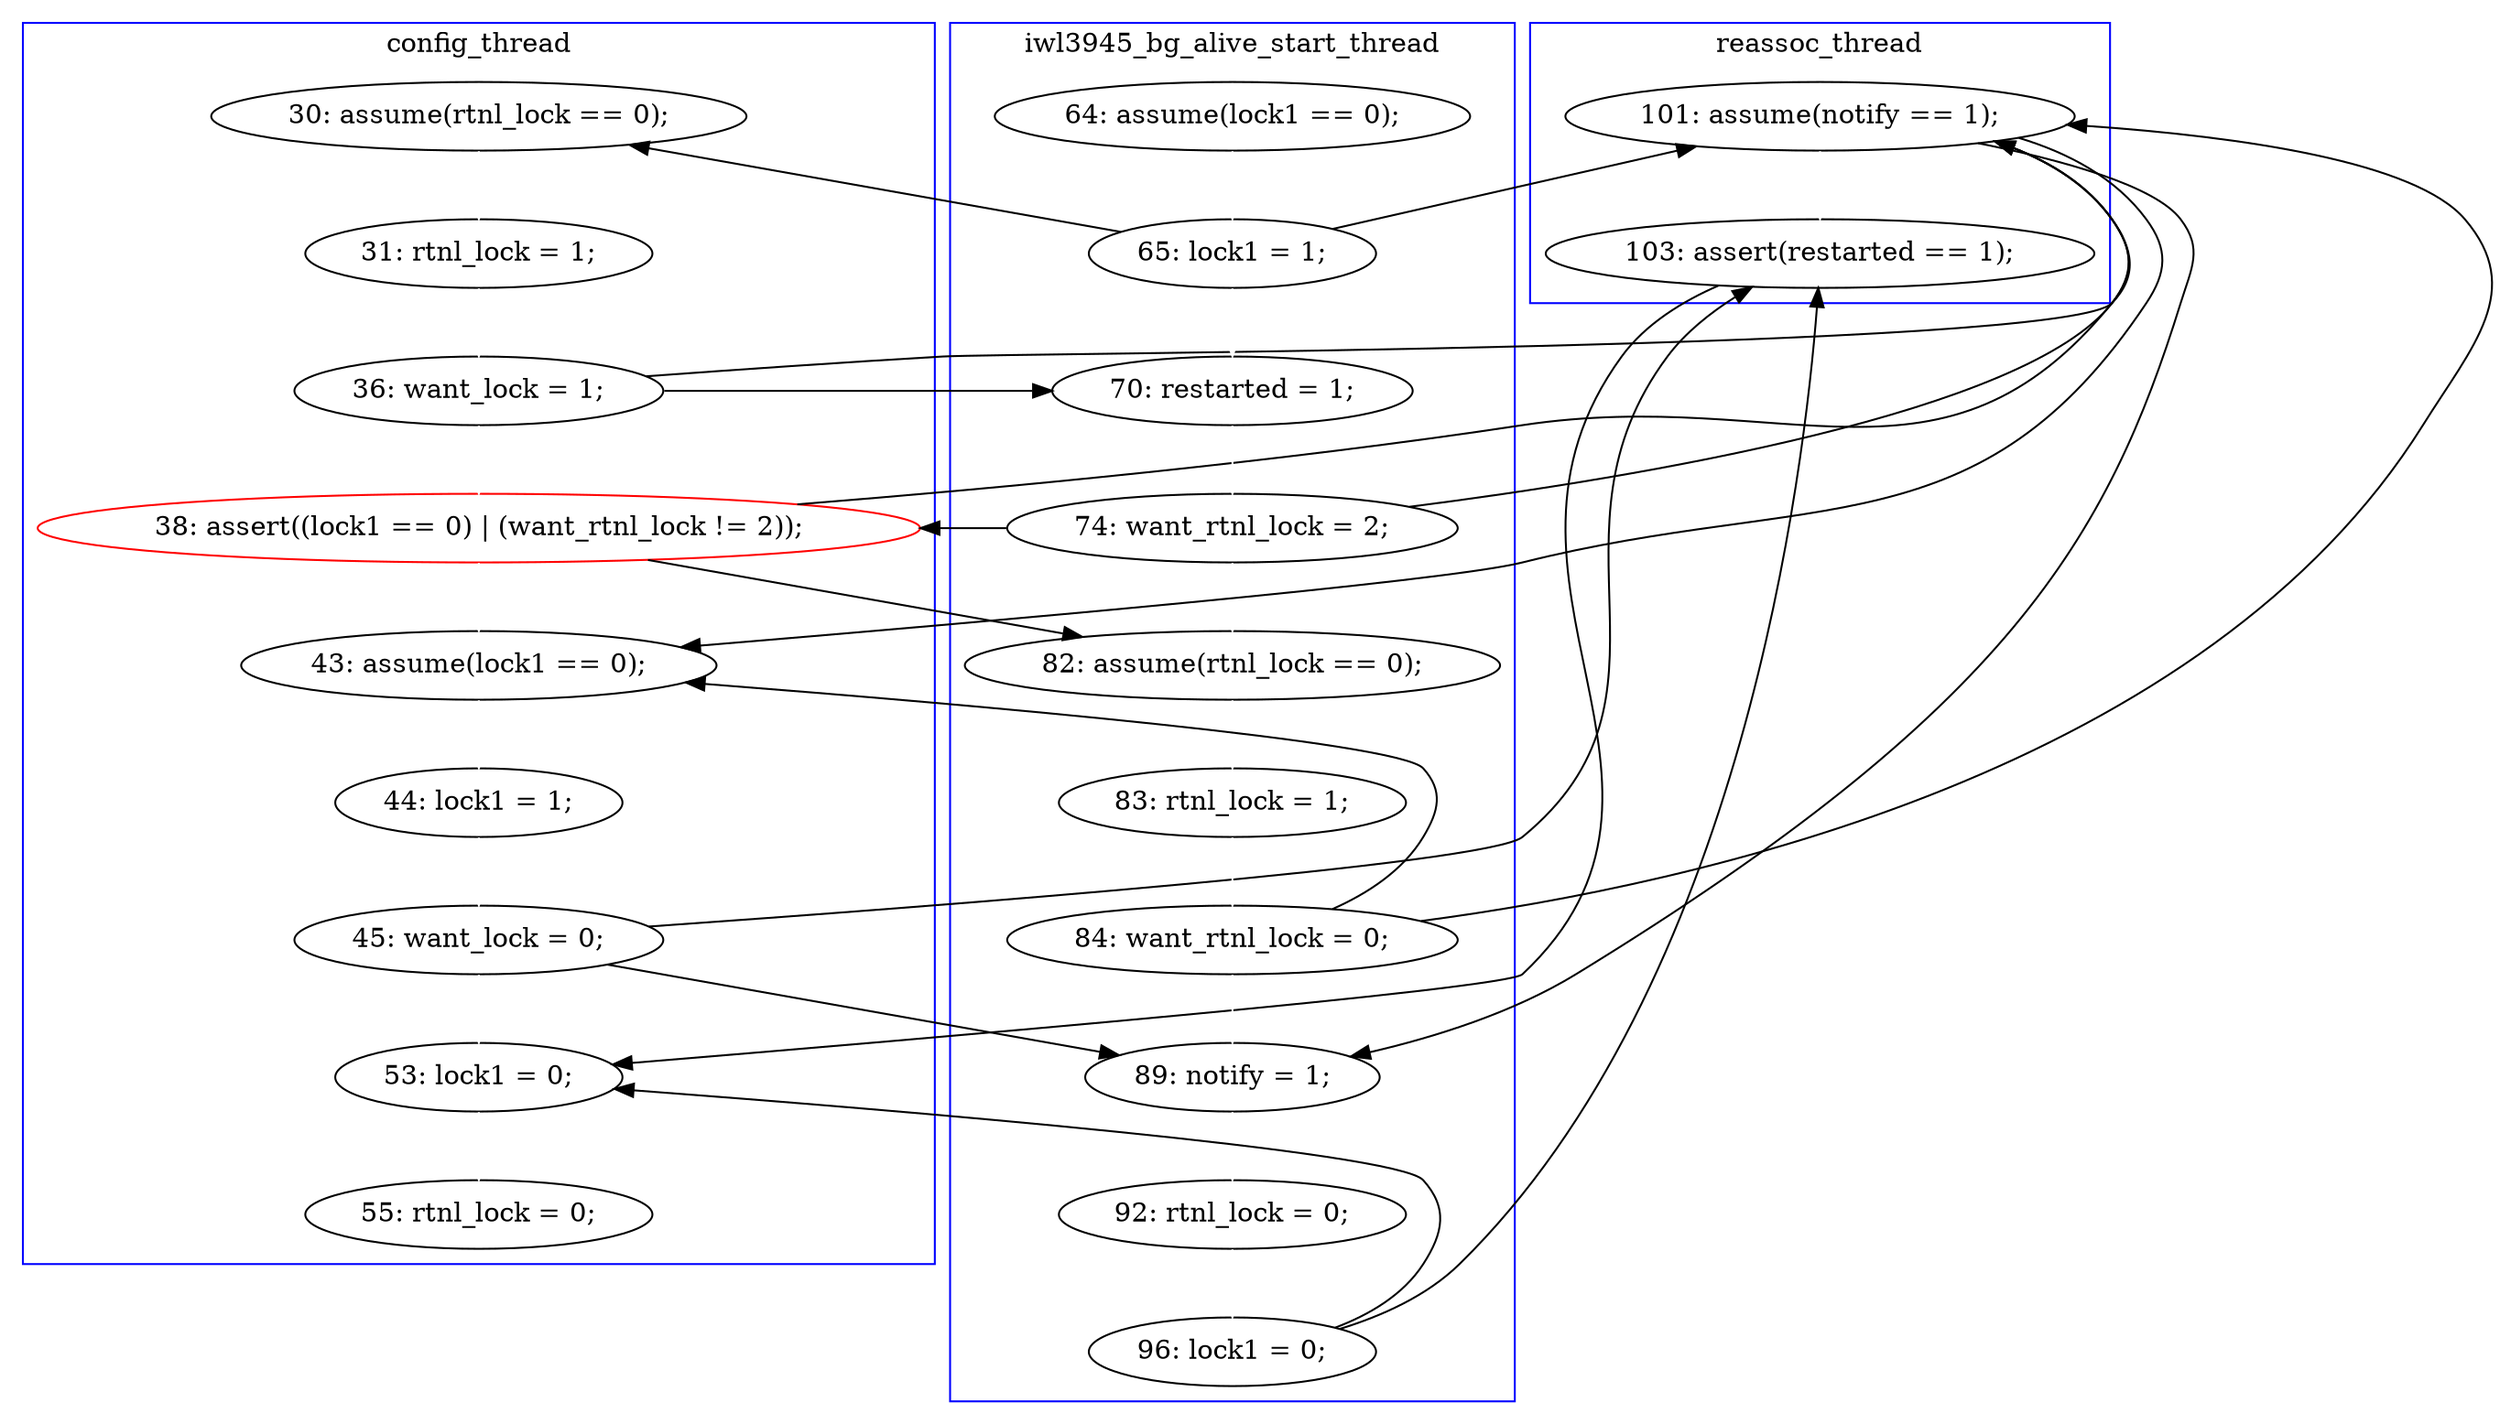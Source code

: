 digraph Counterexample {
	20 -> 22 [color = white, style = solid]
	32 -> 33 [color = black, style = solid, constraint = false]
	20 -> 21 [color = black, style = solid, constraint = false]
	18 -> 25 [color = black, style = solid, constraint = false]
	19 -> 20 [color = white, style = solid]
	25 -> 32 [color = white, style = solid]
	21 -> 26 [color = white, style = solid]
	17 -> 18 [color = white, style = solid]
	24 -> 29 [color = white, style = solid]
	15 -> 19 [color = white, style = solid]
	29 -> 30 [color = white, style = solid]
	28 -> 29 [color = black, style = solid, constraint = false]
	20 -> 25 [color = black, style = solid, constraint = false]
	24 -> 25 [color = black, style = solid, constraint = false]
	15 -> 16 [color = black, style = solid, constraint = false]
	18 -> 21 [color = white, style = solid]
	30 -> 31 [color = white, style = solid]
	25 -> 26 [color = black, style = solid, constraint = false]
	16 -> 17 [color = white, style = solid]
	15 -> 25 [color = black, style = solid, constraint = false]
	22 -> 23 [color = white, style = solid]
	14 -> 15 [color = white, style = solid]
	28 -> 33 [color = white, style = solid]
	31 -> 33 [color = black, style = solid, constraint = false]
	28 -> 32 [color = black, style = solid, constraint = false]
	23 -> 24 [color = white, style = solid]
	25 -> 29 [color = black, style = solid, constraint = false]
	18 -> 19 [color = black, style = solid, constraint = false]
	26 -> 27 [color = white, style = solid]
	21 -> 25 [color = black, style = solid, constraint = false]
	33 -> 34 [color = white, style = solid]
	21 -> 22 [color = black, style = solid, constraint = false]
	27 -> 28 [color = white, style = solid]
	31 -> 32 [color = black, style = solid, constraint = false]
	24 -> 26 [color = black, style = solid, constraint = false]
	subgraph cluster2 {
		label = iwl3945_bg_alive_start_thread
		color = blue
		31  [label = "96: lock1 = 0;"]
		22  [label = "82: assume(rtnl_lock == 0);"]
		15  [label = "65: lock1 = 1;"]
		24  [label = "84: want_rtnl_lock = 0;"]
		19  [label = "70: restarted = 1;"]
		20  [label = "74: want_rtnl_lock = 2;"]
		30  [label = "92: rtnl_lock = 0;"]
		14  [label = "64: assume(lock1 == 0);"]
		29  [label = "89: notify = 1;"]
		23  [label = "83: rtnl_lock = 1;"]
	}
	subgraph cluster3 {
		label = reassoc_thread
		color = blue
		25  [label = "101: assume(notify == 1);"]
		32  [label = "103: assert(restarted == 1);"]
	}
	subgraph cluster1 {
		label = config_thread
		color = blue
		26  [label = "43: assume(lock1 == 0);"]
		18  [label = "36: want_lock = 1;"]
		27  [label = "44: lock1 = 1;"]
		28  [label = "45: want_lock = 0;"]
		34  [label = "55: rtnl_lock = 0;"]
		21  [label = "38: assert((lock1 == 0) | (want_rtnl_lock != 2));", color = red]
		16  [label = "30: assume(rtnl_lock == 0);"]
		17  [label = "31: rtnl_lock = 1;"]
		33  [label = "53: lock1 = 0;"]
	}
}